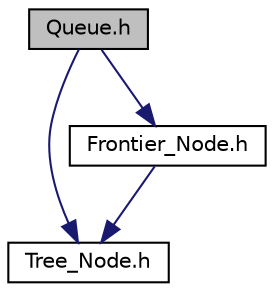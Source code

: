 digraph "Queue.h"
{
  edge [fontname="Helvetica",fontsize="10",labelfontname="Helvetica",labelfontsize="10"];
  node [fontname="Helvetica",fontsize="10",shape=record];
  Node0 [label="Queue.h",height=0.2,width=0.4,color="black", fillcolor="grey75", style="filled", fontcolor="black"];
  Node0 -> Node1 [color="midnightblue",fontsize="10",style="solid",fontname="Helvetica"];
  Node1 [label="Tree_Node.h",height=0.2,width=0.4,color="black", fillcolor="white", style="filled",URL="$Tree__Node_8h.html"];
  Node0 -> Node2 [color="midnightblue",fontsize="10",style="solid",fontname="Helvetica"];
  Node2 [label="Frontier_Node.h",height=0.2,width=0.4,color="black", fillcolor="white", style="filled",URL="$Frontier__Node_8h.html"];
  Node2 -> Node1 [color="midnightblue",fontsize="10",style="solid",fontname="Helvetica"];
}
